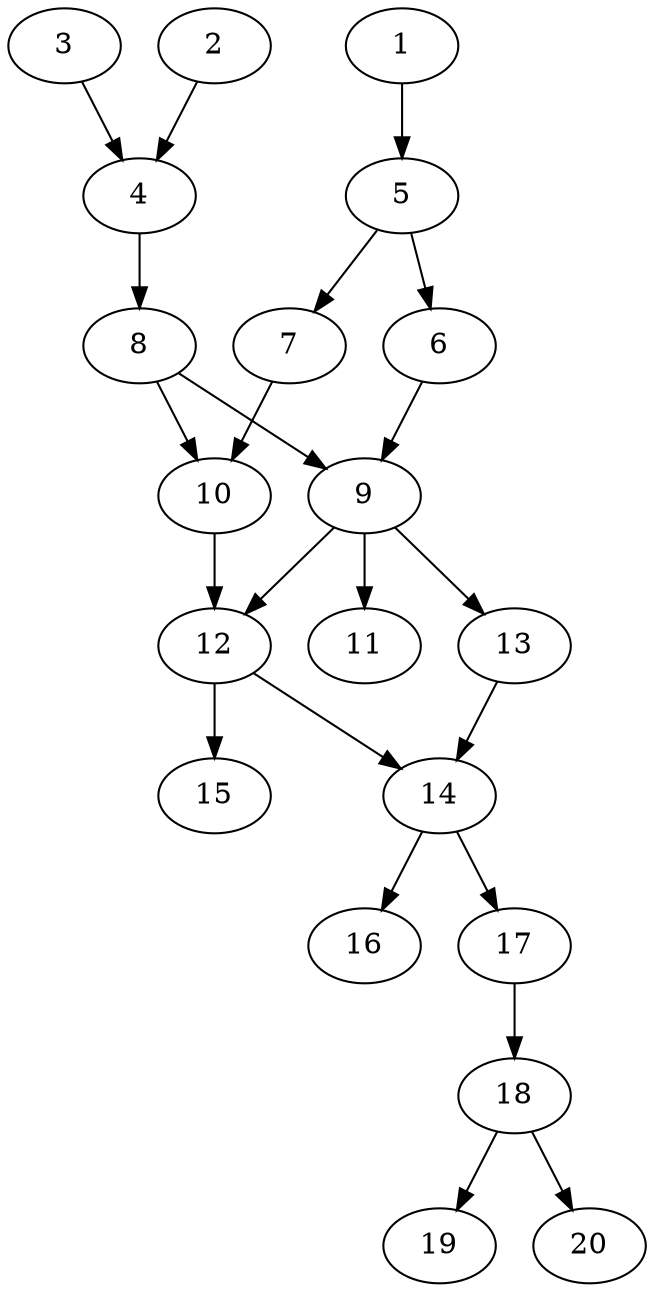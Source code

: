 // DAG automatically generated by daggen at Sat Jul 27 15:35:52 2019
// ./daggen --dot -n 20 --ccr 0.3 --fat 0.4 --regular 0.5 --density 0.6 --mindata 5242880 --maxdata 52428800 
digraph G {
  1 [size="125033813", alpha="0.07", expect_size="37510144"] 
  1 -> 5 [size ="37510144"]
  2 [size="155931307", alpha="0.03", expect_size="46779392"] 
  2 -> 4 [size ="46779392"]
  3 [size="113152000", alpha="0.16", expect_size="33945600"] 
  3 -> 4 [size ="33945600"]
  4 [size="20084053", alpha="0.14", expect_size="6025216"] 
  4 -> 8 [size ="6025216"]
  5 [size="56087893", alpha="0.04", expect_size="16826368"] 
  5 -> 6 [size ="16826368"]
  5 -> 7 [size ="16826368"]
  6 [size="22920533", alpha="0.11", expect_size="6876160"] 
  6 -> 9 [size ="6876160"]
  7 [size="19442347", alpha="0.20", expect_size="5832704"] 
  7 -> 10 [size ="5832704"]
  8 [size="61422933", alpha="0.09", expect_size="18426880"] 
  8 -> 9 [size ="18426880"]
  8 -> 10 [size ="18426880"]
  9 [size="145169067", alpha="0.00", expect_size="43550720"] 
  9 -> 11 [size ="43550720"]
  9 -> 12 [size ="43550720"]
  9 -> 13 [size ="43550720"]
  10 [size="25449813", alpha="0.01", expect_size="7634944"] 
  10 -> 12 [size ="7634944"]
  11 [size="75028480", alpha="0.03", expect_size="22508544"] 
  12 [size="129918293", alpha="0.04", expect_size="38975488"] 
  12 -> 14 [size ="38975488"]
  12 -> 15 [size ="38975488"]
  13 [size="151197013", alpha="0.02", expect_size="45359104"] 
  13 -> 14 [size ="45359104"]
  14 [size="122210987", alpha="0.08", expect_size="36663296"] 
  14 -> 16 [size ="36663296"]
  14 -> 17 [size ="36663296"]
  15 [size="71215787", alpha="0.12", expect_size="21364736"] 
  16 [size="101471573", alpha="0.05", expect_size="30441472"] 
  17 [size="27030187", alpha="0.02", expect_size="8109056"] 
  17 -> 18 [size ="8109056"]
  18 [size="26876587", alpha="0.10", expect_size="8062976"] 
  18 -> 19 [size ="8062976"]
  18 -> 20 [size ="8062976"]
  19 [size="95849813", alpha="0.06", expect_size="28754944"] 
  20 [size="98406400", alpha="0.05", expect_size="29521920"] 
}
